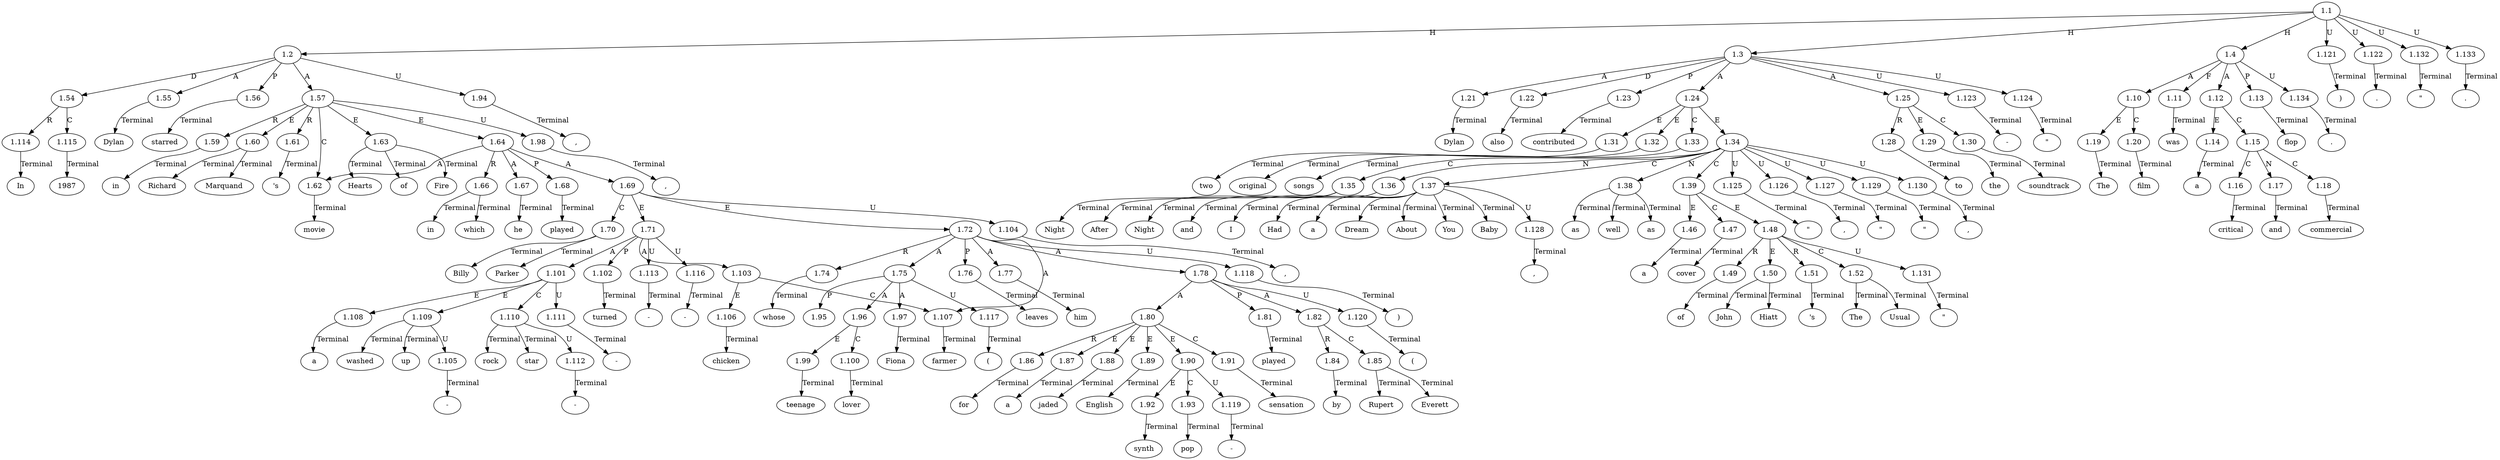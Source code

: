 // Graph
digraph {
	0.1 [label=In ordering=out]
	0.10 [label=movie ordering=out]
	0.100 [label=The ordering=out]
	0.101 [label=film ordering=out]
	0.102 [label=was ordering=out]
	0.103 [label=a ordering=out]
	0.104 [label=critical ordering=out]
	0.105 [label=and ordering=out]
	0.106 [label=commercial ordering=out]
	0.107 [label=flop ordering=out]
	0.108 [label="." ordering=out]
	0.11 [label=Hearts ordering=out]
	0.12 [label=of ordering=out]
	0.13 [label=Fire ordering=out]
	0.14 [label="," ordering=out]
	0.15 [label=in ordering=out]
	0.16 [label=which ordering=out]
	0.17 [label=he ordering=out]
	0.18 [label=played ordering=out]
	0.19 [label=Billy ordering=out]
	0.2 [label=1987 ordering=out]
	0.20 [label=Parker ordering=out]
	0.21 [label="," ordering=out]
	0.22 [label=a ordering=out]
	0.23 [label=washed ordering=out]
	0.24 [label="-" ordering=out]
	0.25 [label=up ordering=out]
	0.26 [label="-" ordering=out]
	0.27 [label=rock ordering=out]
	0.28 [label="-" ordering=out]
	0.29 [label=star ordering=out]
	0.3 [label="," ordering=out]
	0.30 [label="-" ordering=out]
	0.31 [label=turned ordering=out]
	0.32 [label="-" ordering=out]
	0.33 [label=chicken ordering=out]
	0.34 [label=farmer ordering=out]
	0.35 [label=whose ordering=out]
	0.36 [label=teenage ordering=out]
	0.37 [label=lover ordering=out]
	0.38 [label="(" ordering=out]
	0.39 [label=Fiona ordering=out]
	0.4 [label=Dylan ordering=out]
	0.40 [label=")" ordering=out]
	0.41 [label=leaves ordering=out]
	0.42 [label=him ordering=out]
	0.43 [label=for ordering=out]
	0.44 [label=a ordering=out]
	0.45 [label=jaded ordering=out]
	0.46 [label=English ordering=out]
	0.47 [label=synth ordering=out]
	0.48 [label="-" ordering=out]
	0.49 [label=pop ordering=out]
	0.5 [label=starred ordering=out]
	0.50 [label=sensation ordering=out]
	0.51 [label="(" ordering=out]
	0.52 [label=played ordering=out]
	0.53 [label=by ordering=out]
	0.54 [label=Rupert ordering=out]
	0.55 [label=Everett ordering=out]
	0.56 [label=")" ordering=out]
	0.57 [label="." ordering=out]
	0.58 [label=Dylan ordering=out]
	0.59 [label=also ordering=out]
	0.6 [label=in ordering=out]
	0.60 [label=contributed ordering=out]
	0.61 [label=two ordering=out]
	0.62 [label=original ordering=out]
	0.63 [label=songs ordering=out]
	0.64 [label=to ordering=out]
	0.65 [label=the ordering=out]
	0.66 [label=soundtrack ordering=out]
	0.67 [label="-" ordering=out]
	0.68 [label="\"" ordering=out]
	0.69 [label=Night ordering=out]
	0.7 [label=Richard ordering=out]
	0.70 [label=After ordering=out]
	0.71 [label=Night ordering=out]
	0.72 [label="\"" ordering=out]
	0.73 [label="," ordering=out]
	0.74 [label=and ordering=out]
	0.75 [label="\"" ordering=out]
	0.76 [label=I ordering=out]
	0.77 [label=Had ordering=out]
	0.78 [label=a ordering=out]
	0.79 [label=Dream ordering=out]
	0.8 [label=Marquand ordering=out]
	0.80 [label=About ordering=out]
	0.81 [label=You ordering=out]
	0.82 [label="," ordering=out]
	0.83 [label=Baby ordering=out]
	0.84 [label="\"" ordering=out]
	0.85 [label="," ordering=out]
	0.86 [label=as ordering=out]
	0.87 [label=well ordering=out]
	0.88 [label=as ordering=out]
	0.89 [label=a ordering=out]
	0.9 [label="'s" ordering=out]
	0.90 [label=cover ordering=out]
	0.91 [label=of ordering=out]
	0.92 [label=John ordering=out]
	0.93 [label=Hiatt ordering=out]
	0.94 [label="'s" ordering=out]
	0.95 [label="\"" ordering=out]
	0.96 [label=The ordering=out]
	0.97 [label=Usual ordering=out]
	0.98 [label="\"" ordering=out]
	0.99 [label="." ordering=out]
	1.1 [label=1.1 ordering=out]
	1.2 [label=1.2 ordering=out]
	1.3 [label=1.3 ordering=out]
	1.4 [label=1.4 ordering=out]
	1.10 [label=1.10 ordering=out]
	1.11 [label=1.11 ordering=out]
	1.12 [label=1.12 ordering=out]
	1.13 [label=1.13 ordering=out]
	1.14 [label=1.14 ordering=out]
	1.15 [label=1.15 ordering=out]
	1.16 [label=1.16 ordering=out]
	1.17 [label=1.17 ordering=out]
	1.18 [label=1.18 ordering=out]
	1.19 [label=1.19 ordering=out]
	1.20 [label=1.20 ordering=out]
	1.21 [label=1.21 ordering=out]
	1.22 [label=1.22 ordering=out]
	1.23 [label=1.23 ordering=out]
	1.24 [label=1.24 ordering=out]
	1.25 [label=1.25 ordering=out]
	1.28 [label=1.28 ordering=out]
	1.29 [label=1.29 ordering=out]
	1.30 [label=1.30 ordering=out]
	1.31 [label=1.31 ordering=out]
	1.32 [label=1.32 ordering=out]
	1.33 [label=1.33 ordering=out]
	1.34 [label=1.34 ordering=out]
	1.35 [label=1.35 ordering=out]
	1.36 [label=1.36 ordering=out]
	1.37 [label=1.37 ordering=out]
	1.38 [label=1.38 ordering=out]
	1.39 [label=1.39 ordering=out]
	1.46 [label=1.46 ordering=out]
	1.47 [label=1.47 ordering=out]
	1.48 [label=1.48 ordering=out]
	1.49 [label=1.49 ordering=out]
	1.50 [label=1.50 ordering=out]
	1.51 [label=1.51 ordering=out]
	1.52 [label=1.52 ordering=out]
	1.54 [label=1.54 ordering=out]
	1.55 [label=1.55 ordering=out]
	1.56 [label=1.56 ordering=out]
	1.57 [label=1.57 ordering=out]
	1.59 [label=1.59 ordering=out]
	1.60 [label=1.60 ordering=out]
	1.61 [label=1.61 ordering=out]
	1.62 [label=1.62 ordering=out]
	1.63 [label=1.63 ordering=out]
	1.64 [label=1.64 ordering=out]
	1.66 [label=1.66 ordering=out]
	1.67 [label=1.67 ordering=out]
	1.68 [label=1.68 ordering=out]
	1.69 [label=1.69 ordering=out]
	1.70 [label=1.70 ordering=out]
	1.71 [label=1.71 ordering=out]
	1.72 [label=1.72 ordering=out]
	1.74 [label=1.74 ordering=out]
	1.75 [label=1.75 ordering=out]
	1.76 [label=1.76 ordering=out]
	1.77 [label=1.77 ordering=out]
	1.78 [label=1.78 ordering=out]
	1.80 [label=1.80 ordering=out]
	1.81 [label=1.81 ordering=out]
	1.82 [label=1.82 ordering=out]
	1.84 [label=1.84 ordering=out]
	1.85 [label=1.85 ordering=out]
	1.86 [label=1.86 ordering=out]
	1.87 [label=1.87 ordering=out]
	1.88 [label=1.88 ordering=out]
	1.89 [label=1.89 ordering=out]
	1.90 [label=1.90 ordering=out]
	1.91 [label=1.91 ordering=out]
	1.92 [label=1.92 ordering=out]
	1.93 [label=1.93 ordering=out]
	1.94 [label=1.94 ordering=out]
	1.95 [label=1.95 ordering=out]
	1.96 [label=1.96 ordering=out]
	1.97 [label=1.97 ordering=out]
	1.98 [label=1.98 ordering=out]
	1.99 [label=1.99 ordering=out]
	1.100 [label=1.100 ordering=out]
	1.101 [label=1.101 ordering=out]
	1.102 [label=1.102 ordering=out]
	1.103 [label=1.103 ordering=out]
	1.104 [label=1.104 ordering=out]
	1.105 [label=1.105 ordering=out]
	1.106 [label=1.106 ordering=out]
	1.107 [label=1.107 ordering=out]
	1.108 [label=1.108 ordering=out]
	1.109 [label=1.109 ordering=out]
	1.110 [label=1.110 ordering=out]
	1.111 [label=1.111 ordering=out]
	1.112 [label=1.112 ordering=out]
	1.113 [label=1.113 ordering=out]
	1.114 [label=1.114 ordering=out]
	1.115 [label=1.115 ordering=out]
	1.116 [label=1.116 ordering=out]
	1.117 [label=1.117 ordering=out]
	1.118 [label=1.118 ordering=out]
	1.119 [label=1.119 ordering=out]
	1.120 [label=1.120 ordering=out]
	1.121 [label=1.121 ordering=out]
	1.122 [label=1.122 ordering=out]
	1.123 [label=1.123 ordering=out]
	1.124 [label=1.124 ordering=out]
	1.125 [label=1.125 ordering=out]
	1.126 [label=1.126 ordering=out]
	1.127 [label=1.127 ordering=out]
	1.128 [label=1.128 ordering=out]
	1.129 [label=1.129 ordering=out]
	1.130 [label=1.130 ordering=out]
	1.131 [label=1.131 ordering=out]
	1.132 [label=1.132 ordering=out]
	1.133 [label=1.133 ordering=out]
	1.134 [label=1.134 ordering=out]
	1.1 -> 1.2 [label=H ordering=out]
	1.1 -> 1.3 [label=H ordering=out]
	1.1 -> 1.4 [label=H ordering=out]
	1.1 -> 1.121 [label=U ordering=out]
	1.1 -> 1.122 [label=U ordering=out]
	1.1 -> 1.132 [label=U ordering=out]
	1.1 -> 1.133 [label=U ordering=out]
	1.2 -> 1.54 [label=D ordering=out]
	1.2 -> 1.55 [label=A ordering=out]
	1.2 -> 1.56 [label=P ordering=out]
	1.2 -> 1.57 [label=A ordering=out]
	1.2 -> 1.94 [label=U ordering=out]
	1.3 -> 1.21 [label=A ordering=out]
	1.3 -> 1.22 [label=D ordering=out]
	1.3 -> 1.23 [label=P ordering=out]
	1.3 -> 1.24 [label=A ordering=out]
	1.3 -> 1.25 [label=A ordering=out]
	1.3 -> 1.123 [label=U ordering=out]
	1.3 -> 1.124 [label=U ordering=out]
	1.4 -> 1.10 [label=A ordering=out]
	1.4 -> 1.11 [label=F ordering=out]
	1.4 -> 1.12 [label=A ordering=out]
	1.4 -> 1.13 [label=P ordering=out]
	1.4 -> 1.134 [label=U ordering=out]
	1.10 -> 1.19 [label=E ordering=out]
	1.10 -> 1.20 [label=C ordering=out]
	1.11 -> 0.102 [label=Terminal ordering=out]
	1.12 -> 1.14 [label=E ordering=out]
	1.12 -> 1.15 [label=C ordering=out]
	1.13 -> 0.107 [label=Terminal ordering=out]
	1.14 -> 0.103 [label=Terminal ordering=out]
	1.15 -> 1.16 [label=C ordering=out]
	1.15 -> 1.17 [label=N ordering=out]
	1.15 -> 1.18 [label=C ordering=out]
	1.16 -> 0.104 [label=Terminal ordering=out]
	1.17 -> 0.105 [label=Terminal ordering=out]
	1.18 -> 0.106 [label=Terminal ordering=out]
	1.19 -> 0.100 [label=Terminal ordering=out]
	1.20 -> 0.101 [label=Terminal ordering=out]
	1.21 -> 0.58 [label=Terminal ordering=out]
	1.22 -> 0.59 [label=Terminal ordering=out]
	1.23 -> 0.60 [label=Terminal ordering=out]
	1.24 -> 1.31 [label=E ordering=out]
	1.24 -> 1.32 [label=E ordering=out]
	1.24 -> 1.33 [label=C ordering=out]
	1.24 -> 1.34 [label=E ordering=out]
	1.25 -> 1.28 [label=R ordering=out]
	1.25 -> 1.29 [label=E ordering=out]
	1.25 -> 1.30 [label=C ordering=out]
	1.28 -> 0.64 [label=Terminal ordering=out]
	1.29 -> 0.65 [label=Terminal ordering=out]
	1.30 -> 0.66 [label=Terminal ordering=out]
	1.31 -> 0.61 [label=Terminal ordering=out]
	1.32 -> 0.62 [label=Terminal ordering=out]
	1.33 -> 0.63 [label=Terminal ordering=out]
	1.34 -> 1.35 [label=C ordering=out]
	1.34 -> 1.36 [label=N ordering=out]
	1.34 -> 1.37 [label=C ordering=out]
	1.34 -> 1.38 [label=N ordering=out]
	1.34 -> 1.39 [label=C ordering=out]
	1.34 -> 1.125 [label=U ordering=out]
	1.34 -> 1.126 [label=U ordering=out]
	1.34 -> 1.127 [label=U ordering=out]
	1.34 -> 1.129 [label=U ordering=out]
	1.34 -> 1.130 [label=U ordering=out]
	1.35 -> 0.69 [label=Terminal ordering=out]
	1.35 -> 0.70 [label=Terminal ordering=out]
	1.35 -> 0.71 [label=Terminal ordering=out]
	1.36 -> 0.74 [label=Terminal ordering=out]
	1.37 -> 0.76 [label=Terminal ordering=out]
	1.37 -> 0.77 [label=Terminal ordering=out]
	1.37 -> 0.78 [label=Terminal ordering=out]
	1.37 -> 0.79 [label=Terminal ordering=out]
	1.37 -> 0.80 [label=Terminal ordering=out]
	1.37 -> 0.81 [label=Terminal ordering=out]
	1.37 -> 0.83 [label=Terminal ordering=out]
	1.37 -> 1.128 [label=U ordering=out]
	1.38 -> 0.86 [label=Terminal ordering=out]
	1.38 -> 0.87 [label=Terminal ordering=out]
	1.38 -> 0.88 [label=Terminal ordering=out]
	1.39 -> 1.46 [label=E ordering=out]
	1.39 -> 1.47 [label=C ordering=out]
	1.39 -> 1.48 [label=E ordering=out]
	1.46 -> 0.89 [label=Terminal ordering=out]
	1.47 -> 0.90 [label=Terminal ordering=out]
	1.48 -> 1.49 [label=R ordering=out]
	1.48 -> 1.50 [label=E ordering=out]
	1.48 -> 1.51 [label=R ordering=out]
	1.48 -> 1.52 [label=C ordering=out]
	1.48 -> 1.131 [label=U ordering=out]
	1.49 -> 0.91 [label=Terminal ordering=out]
	1.50 -> 0.92 [label=Terminal ordering=out]
	1.50 -> 0.93 [label=Terminal ordering=out]
	1.51 -> 0.94 [label=Terminal ordering=out]
	1.52 -> 0.96 [label=Terminal ordering=out]
	1.52 -> 0.97 [label=Terminal ordering=out]
	1.54 -> 1.114 [label=R ordering=out]
	1.54 -> 1.115 [label=C ordering=out]
	1.55 -> 0.4 [label=Terminal ordering=out]
	1.56 -> 0.5 [label=Terminal ordering=out]
	1.57 -> 1.59 [label=R ordering=out]
	1.57 -> 1.60 [label=E ordering=out]
	1.57 -> 1.61 [label=R ordering=out]
	1.57 -> 1.62 [label=C ordering=out]
	1.57 -> 1.63 [label=E ordering=out]
	1.57 -> 1.64 [label=E ordering=out]
	1.57 -> 1.98 [label=U ordering=out]
	1.59 -> 0.6 [label=Terminal ordering=out]
	1.60 -> 0.7 [label=Terminal ordering=out]
	1.60 -> 0.8 [label=Terminal ordering=out]
	1.61 -> 0.9 [label=Terminal ordering=out]
	1.62 -> 0.10 [label=Terminal ordering=out]
	1.63 -> 0.11 [label=Terminal ordering=out]
	1.63 -> 0.12 [label=Terminal ordering=out]
	1.63 -> 0.13 [label=Terminal ordering=out]
	1.64 -> 1.62 [label=A ordering=out]
	1.64 -> 1.66 [label=R ordering=out]
	1.64 -> 1.67 [label=A ordering=out]
	1.64 -> 1.68 [label=P ordering=out]
	1.64 -> 1.69 [label=A ordering=out]
	1.66 -> 0.15 [label=Terminal ordering=out]
	1.66 -> 0.16 [label=Terminal ordering=out]
	1.67 -> 0.17 [label=Terminal ordering=out]
	1.68 -> 0.18 [label=Terminal ordering=out]
	1.69 -> 1.70 [label=C ordering=out]
	1.69 -> 1.71 [label=E ordering=out]
	1.69 -> 1.72 [label=E ordering=out]
	1.69 -> 1.104 [label=U ordering=out]
	1.70 -> 0.19 [label=Terminal ordering=out]
	1.70 -> 0.20 [label=Terminal ordering=out]
	1.71 -> 1.101 [label=A ordering=out]
	1.71 -> 1.102 [label=P ordering=out]
	1.71 -> 1.103 [label=A ordering=out]
	1.71 -> 1.113 [label=U ordering=out]
	1.71 -> 1.116 [label=U ordering=out]
	1.72 -> 1.74 [label=R ordering=out]
	1.72 -> 1.75 [label=A ordering=out]
	1.72 -> 1.76 [label=P ordering=out]
	1.72 -> 1.77 [label=A ordering=out]
	1.72 -> 1.78 [label=A ordering=out]
	1.72 -> 1.107 [label=A ordering=out]
	1.72 -> 1.118 [label=U ordering=out]
	1.74 -> 0.35 [label=Terminal ordering=out]
	1.75 -> 1.95 [label=P ordering=out]
	1.75 -> 1.96 [label=A ordering=out]
	1.75 -> 1.97 [label=A ordering=out]
	1.75 -> 1.117 [label=U ordering=out]
	1.76 -> 0.41 [label=Terminal ordering=out]
	1.77 -> 0.42 [label=Terminal ordering=out]
	1.78 -> 1.80 [label=A ordering=out]
	1.78 -> 1.81 [label=P ordering=out]
	1.78 -> 1.82 [label=A ordering=out]
	1.78 -> 1.120 [label=U ordering=out]
	1.80 -> 1.86 [label=R ordering=out]
	1.80 -> 1.87 [label=E ordering=out]
	1.80 -> 1.88 [label=E ordering=out]
	1.80 -> 1.89 [label=E ordering=out]
	1.80 -> 1.90 [label=E ordering=out]
	1.80 -> 1.91 [label=C ordering=out]
	1.81 -> 0.52 [label=Terminal ordering=out]
	1.82 -> 1.84 [label=R ordering=out]
	1.82 -> 1.85 [label=C ordering=out]
	1.84 -> 0.53 [label=Terminal ordering=out]
	1.85 -> 0.54 [label=Terminal ordering=out]
	1.85 -> 0.55 [label=Terminal ordering=out]
	1.86 -> 0.43 [label=Terminal ordering=out]
	1.87 -> 0.44 [label=Terminal ordering=out]
	1.88 -> 0.45 [label=Terminal ordering=out]
	1.89 -> 0.46 [label=Terminal ordering=out]
	1.90 -> 1.92 [label=E ordering=out]
	1.90 -> 1.93 [label=C ordering=out]
	1.90 -> 1.119 [label=U ordering=out]
	1.91 -> 0.50 [label=Terminal ordering=out]
	1.92 -> 0.47 [label=Terminal ordering=out]
	1.93 -> 0.49 [label=Terminal ordering=out]
	1.94 -> 0.3 [label=Terminal ordering=out]
	1.96 -> 1.99 [label=E ordering=out]
	1.96 -> 1.100 [label=C ordering=out]
	1.97 -> 0.39 [label=Terminal ordering=out]
	1.98 -> 0.14 [label=Terminal ordering=out]
	1.99 -> 0.36 [label=Terminal ordering=out]
	1.100 -> 0.37 [label=Terminal ordering=out]
	1.101 -> 1.108 [label=E ordering=out]
	1.101 -> 1.109 [label=E ordering=out]
	1.101 -> 1.110 [label=C ordering=out]
	1.101 -> 1.111 [label=U ordering=out]
	1.102 -> 0.31 [label=Terminal ordering=out]
	1.103 -> 1.106 [label=E ordering=out]
	1.103 -> 1.107 [label=C ordering=out]
	1.104 -> 0.21 [label=Terminal ordering=out]
	1.105 -> 0.24 [label=Terminal ordering=out]
	1.106 -> 0.33 [label=Terminal ordering=out]
	1.107 -> 0.34 [label=Terminal ordering=out]
	1.108 -> 0.22 [label=Terminal ordering=out]
	1.109 -> 0.23 [label=Terminal ordering=out]
	1.109 -> 0.25 [label=Terminal ordering=out]
	1.109 -> 1.105 [label=U ordering=out]
	1.110 -> 0.27 [label=Terminal ordering=out]
	1.110 -> 0.29 [label=Terminal ordering=out]
	1.110 -> 1.112 [label=U ordering=out]
	1.111 -> 0.26 [label=Terminal ordering=out]
	1.112 -> 0.28 [label=Terminal ordering=out]
	1.113 -> 0.30 [label=Terminal ordering=out]
	1.114 -> 0.1 [label=Terminal ordering=out]
	1.115 -> 0.2 [label=Terminal ordering=out]
	1.116 -> 0.32 [label=Terminal ordering=out]
	1.117 -> 0.38 [label=Terminal ordering=out]
	1.118 -> 0.40 [label=Terminal ordering=out]
	1.119 -> 0.48 [label=Terminal ordering=out]
	1.120 -> 0.51 [label=Terminal ordering=out]
	1.121 -> 0.56 [label=Terminal ordering=out]
	1.122 -> 0.57 [label=Terminal ordering=out]
	1.123 -> 0.67 [label=Terminal ordering=out]
	1.124 -> 0.68 [label=Terminal ordering=out]
	1.125 -> 0.72 [label=Terminal ordering=out]
	1.126 -> 0.73 [label=Terminal ordering=out]
	1.127 -> 0.75 [label=Terminal ordering=out]
	1.128 -> 0.82 [label=Terminal ordering=out]
	1.129 -> 0.84 [label=Terminal ordering=out]
	1.130 -> 0.85 [label=Terminal ordering=out]
	1.131 -> 0.95 [label=Terminal ordering=out]
	1.132 -> 0.98 [label=Terminal ordering=out]
	1.133 -> 0.99 [label=Terminal ordering=out]
	1.134 -> 0.108 [label=Terminal ordering=out]
}
